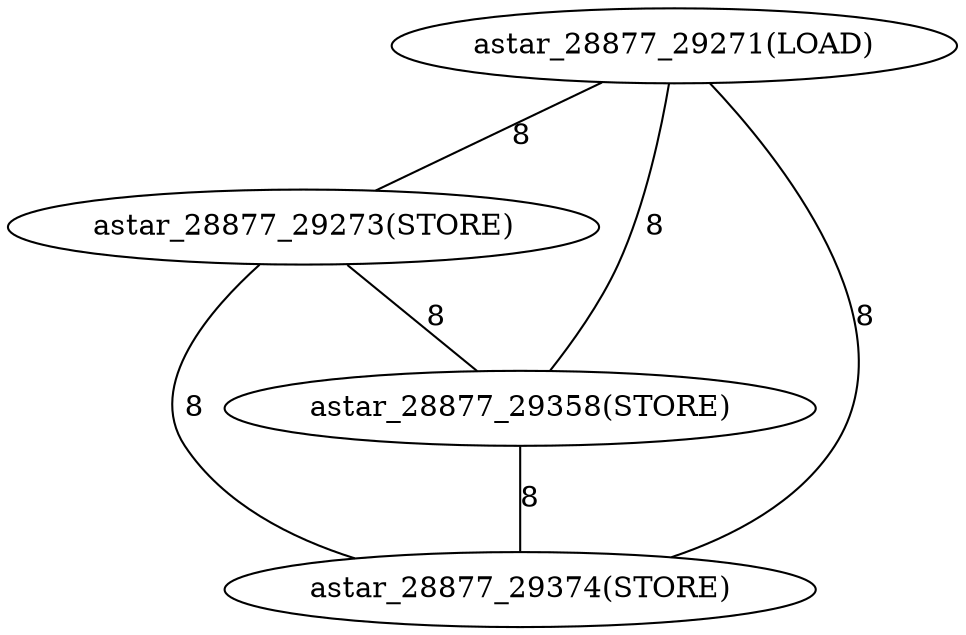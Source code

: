 graph G {
0[label="astar_28877_29271(LOAD)"];
1[label="astar_28877_29273(STORE)"];
2[label="astar_28877_29358(STORE)"];
3[label="astar_28877_29374(STORE)"];
0--1 [label="8"];
0--2 [label="8"];
0--3 [label="8"];
1--2 [label="8"];
1--3 [label="8"];
2--3 [label="8"];
}
